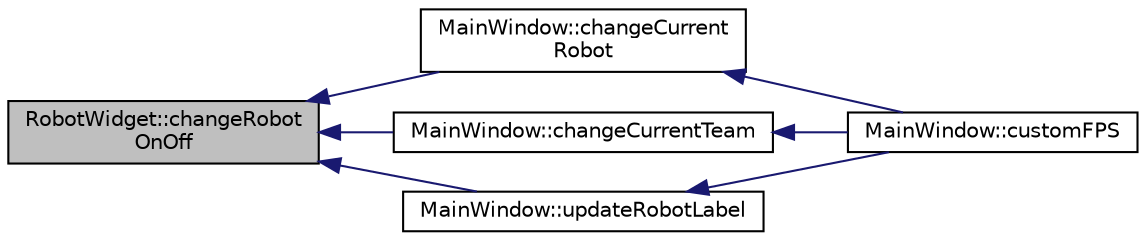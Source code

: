 digraph "RobotWidget::changeRobotOnOff"
{
 // INTERACTIVE_SVG=YES
  edge [fontname="Helvetica",fontsize="10",labelfontname="Helvetica",labelfontsize="10"];
  node [fontname="Helvetica",fontsize="10",shape=record];
  rankdir="LR";
  Node1 [label="RobotWidget::changeRobot\lOnOff",height=0.2,width=0.4,color="black", fillcolor="grey75", style="filled", fontcolor="black"];
  Node1 -> Node2 [dir="back",color="midnightblue",fontsize="10",style="solid",fontname="Helvetica"];
  Node2 [label="MainWindow::changeCurrent\lRobot",height=0.2,width=0.4,color="black", fillcolor="white", style="filled",URL="$d9/dc6/class_main_window.html#a106655f6f0d5b07c7d57d63cdd83f67c"];
  Node2 -> Node3 [dir="back",color="midnightblue",fontsize="10",style="solid",fontname="Helvetica"];
  Node3 [label="MainWindow::customFPS",height=0.2,width=0.4,color="black", fillcolor="white", style="filled",URL="$d9/dc6/class_main_window.html#a54b84786850165c4e5466bc2e4097810"];
  Node1 -> Node4 [dir="back",color="midnightblue",fontsize="10",style="solid",fontname="Helvetica"];
  Node4 [label="MainWindow::changeCurrentTeam",height=0.2,width=0.4,color="black", fillcolor="white", style="filled",URL="$d9/dc6/class_main_window.html#ab730d775e9f93f24e96bdf10a3977e57"];
  Node4 -> Node3 [dir="back",color="midnightblue",fontsize="10",style="solid",fontname="Helvetica"];
  Node1 -> Node5 [dir="back",color="midnightblue",fontsize="10",style="solid",fontname="Helvetica"];
  Node5 [label="MainWindow::updateRobotLabel",height=0.2,width=0.4,color="black", fillcolor="white", style="filled",URL="$d9/dc6/class_main_window.html#ae46c23698a8f948fe75c640192191d17"];
  Node5 -> Node3 [dir="back",color="midnightblue",fontsize="10",style="solid",fontname="Helvetica"];
}

